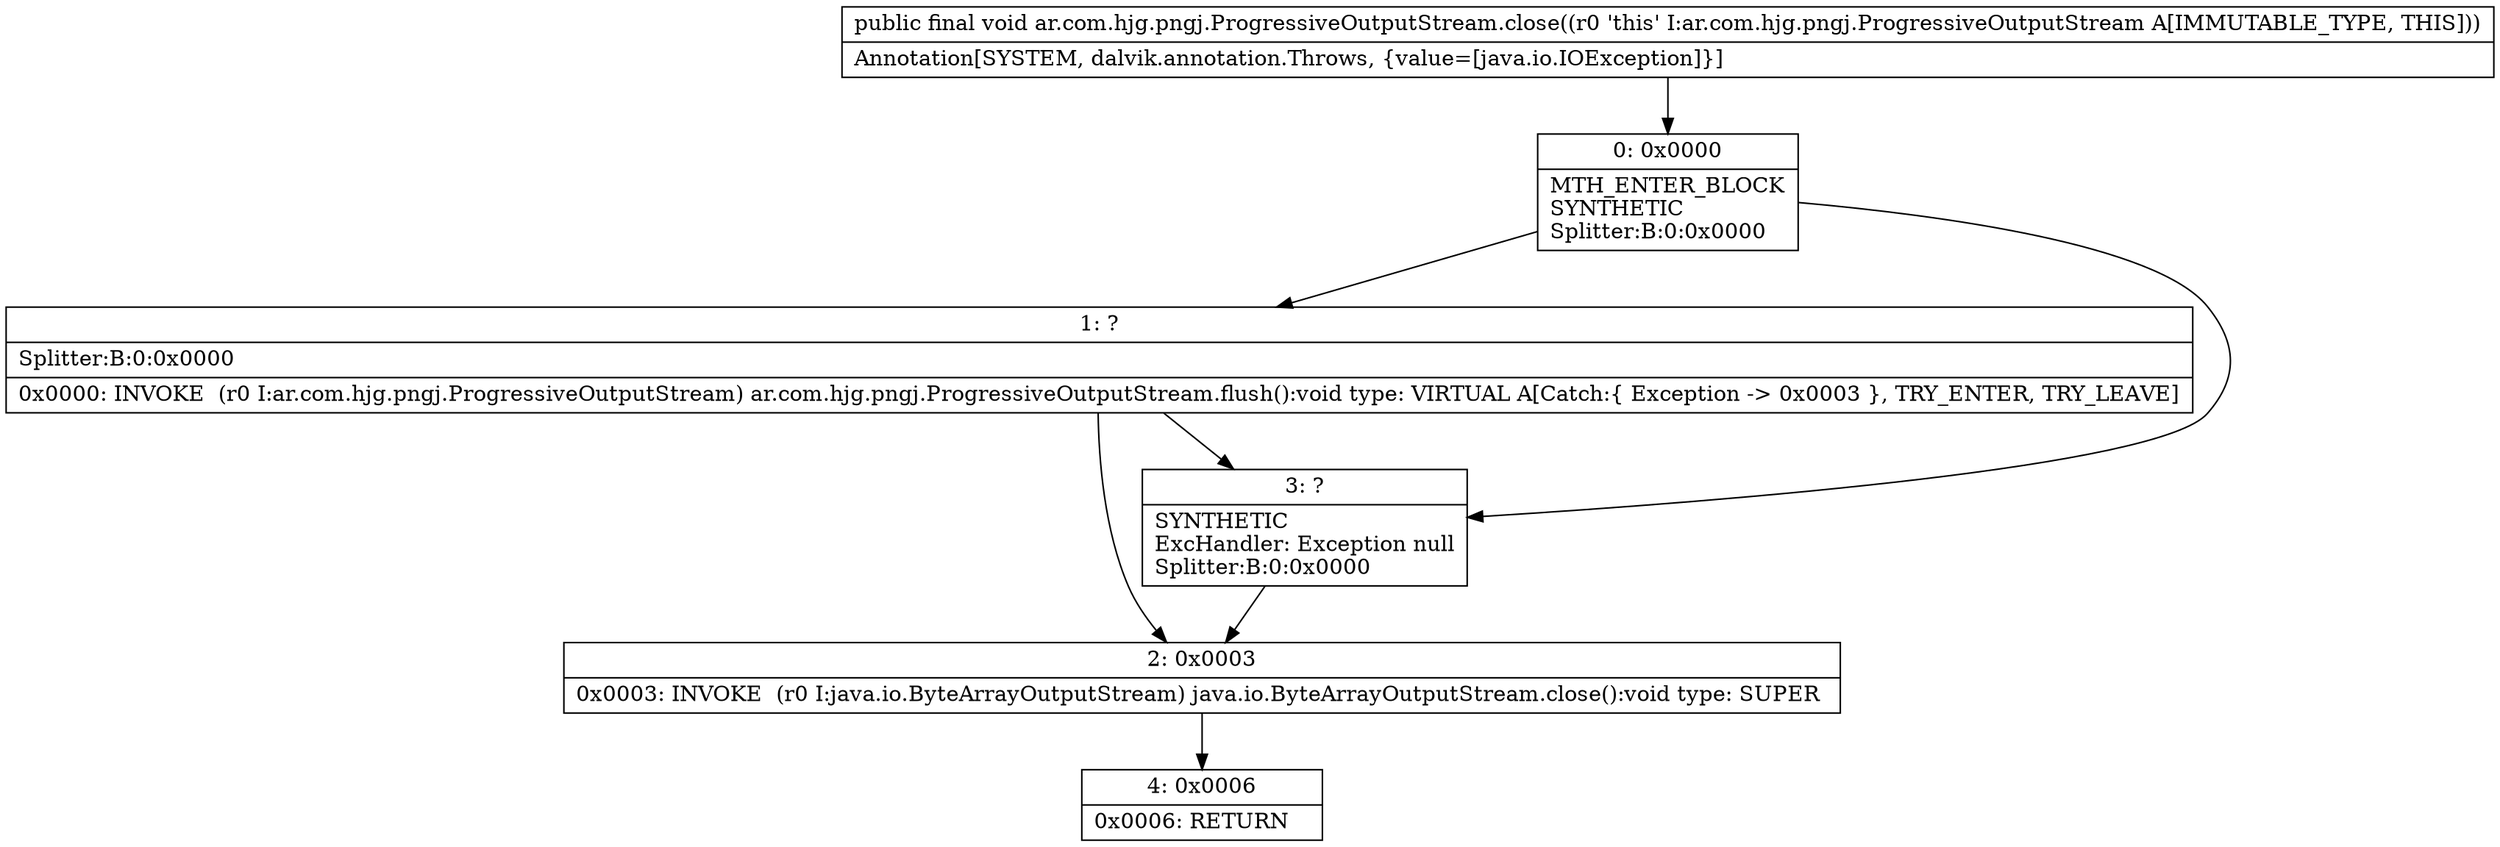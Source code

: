 digraph "CFG forar.com.hjg.pngj.ProgressiveOutputStream.close()V" {
Node_0 [shape=record,label="{0\:\ 0x0000|MTH_ENTER_BLOCK\lSYNTHETIC\lSplitter:B:0:0x0000\l}"];
Node_1 [shape=record,label="{1\:\ ?|Splitter:B:0:0x0000\l|0x0000: INVOKE  (r0 I:ar.com.hjg.pngj.ProgressiveOutputStream) ar.com.hjg.pngj.ProgressiveOutputStream.flush():void type: VIRTUAL A[Catch:\{ Exception \-\> 0x0003 \}, TRY_ENTER, TRY_LEAVE]\l}"];
Node_2 [shape=record,label="{2\:\ 0x0003|0x0003: INVOKE  (r0 I:java.io.ByteArrayOutputStream) java.io.ByteArrayOutputStream.close():void type: SUPER \l}"];
Node_3 [shape=record,label="{3\:\ ?|SYNTHETIC\lExcHandler: Exception null\lSplitter:B:0:0x0000\l}"];
Node_4 [shape=record,label="{4\:\ 0x0006|0x0006: RETURN   \l}"];
MethodNode[shape=record,label="{public final void ar.com.hjg.pngj.ProgressiveOutputStream.close((r0 'this' I:ar.com.hjg.pngj.ProgressiveOutputStream A[IMMUTABLE_TYPE, THIS]))  | Annotation[SYSTEM, dalvik.annotation.Throws, \{value=[java.io.IOException]\}]\l}"];
MethodNode -> Node_0;
Node_0 -> Node_1;
Node_0 -> Node_3;
Node_1 -> Node_2;
Node_1 -> Node_3;
Node_2 -> Node_4;
Node_3 -> Node_2;
}

